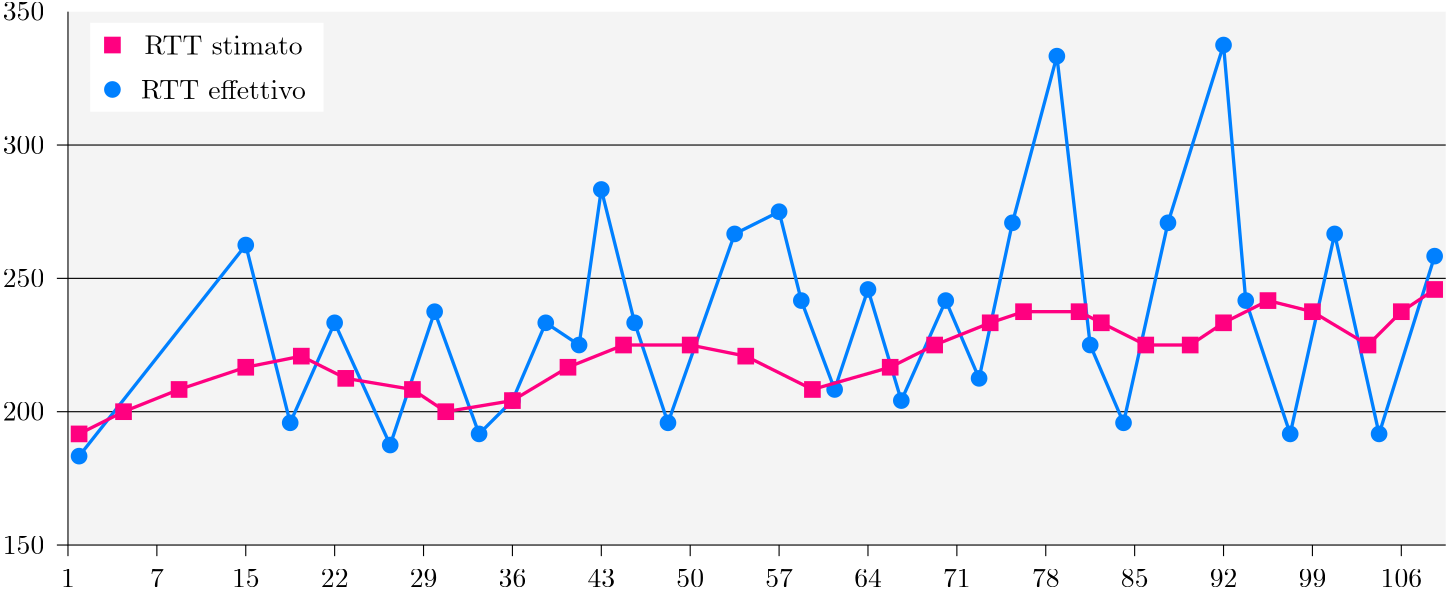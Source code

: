 <?xml version="1.0"?>
<!DOCTYPE ipe SYSTEM "ipe.dtd">
<ipe version="70218" creator="Ipe 7.2.28">
<info created="D:20240405113208" modified="D:20240405114917"/>
<ipestyle name="basic">
<symbol name="arrow/arc(spx)">
<path stroke="sym-stroke" fill="sym-stroke" pen="sym-pen">
0 0 m
-1 0.333 l
-1 -0.333 l
h
</path>
</symbol>
<symbol name="arrow/farc(spx)">
<path stroke="sym-stroke" fill="white" pen="sym-pen">
0 0 m
-1 0.333 l
-1 -0.333 l
h
</path>
</symbol>
<symbol name="arrow/ptarc(spx)">
<path stroke="sym-stroke" fill="sym-stroke" pen="sym-pen">
0 0 m
-1 0.333 l
-0.8 0 l
-1 -0.333 l
h
</path>
</symbol>
<symbol name="arrow/fptarc(spx)">
<path stroke="sym-stroke" fill="white" pen="sym-pen">
0 0 m
-1 0.333 l
-0.8 0 l
-1 -0.333 l
h
</path>
</symbol>
<symbol name="mark/circle(sx)" transformations="translations">
<path fill="sym-stroke">
0.6 0 0 0.6 0 0 e
0.4 0 0 0.4 0 0 e
</path>
</symbol>
<symbol name="mark/disk(sx)" transformations="translations">
<path fill="sym-stroke">
0.6 0 0 0.6 0 0 e
</path>
</symbol>
<symbol name="mark/fdisk(sfx)" transformations="translations">
<group>
<path fill="sym-fill">
0.5 0 0 0.5 0 0 e
</path>
<path fill="sym-stroke" fillrule="eofill">
0.6 0 0 0.6 0 0 e
0.4 0 0 0.4 0 0 e
</path>
</group>
</symbol>
<symbol name="mark/box(sx)" transformations="translations">
<path fill="sym-stroke" fillrule="eofill">
-0.6 -0.6 m
0.6 -0.6 l
0.6 0.6 l
-0.6 0.6 l
h
-0.4 -0.4 m
0.4 -0.4 l
0.4 0.4 l
-0.4 0.4 l
h
</path>
</symbol>
<symbol name="mark/square(sx)" transformations="translations">
<path fill="sym-stroke">
-0.6 -0.6 m
0.6 -0.6 l
0.6 0.6 l
-0.6 0.6 l
h
</path>
</symbol>
<symbol name="mark/fsquare(sfx)" transformations="translations">
<group>
<path fill="sym-fill">
-0.5 -0.5 m
0.5 -0.5 l
0.5 0.5 l
-0.5 0.5 l
h
</path>
<path fill="sym-stroke" fillrule="eofill">
-0.6 -0.6 m
0.6 -0.6 l
0.6 0.6 l
-0.6 0.6 l
h
-0.4 -0.4 m
0.4 -0.4 l
0.4 0.4 l
-0.4 0.4 l
h
</path>
</group>
</symbol>
<symbol name="mark/cross(sx)" transformations="translations">
<group>
<path fill="sym-stroke">
-0.43 -0.57 m
0.57 0.43 l
0.43 0.57 l
-0.57 -0.43 l
h
</path>
<path fill="sym-stroke">
-0.43 0.57 m
0.57 -0.43 l
0.43 -0.57 l
-0.57 0.43 l
h
</path>
</group>
</symbol>
<symbol name="arrow/fnormal(spx)">
<path stroke="sym-stroke" fill="white" pen="sym-pen">
0 0 m
-1 0.333 l
-1 -0.333 l
h
</path>
</symbol>
<symbol name="arrow/pointed(spx)">
<path stroke="sym-stroke" fill="sym-stroke" pen="sym-pen">
0 0 m
-1 0.333 l
-0.8 0 l
-1 -0.333 l
h
</path>
</symbol>
<symbol name="arrow/fpointed(spx)">
<path stroke="sym-stroke" fill="white" pen="sym-pen">
0 0 m
-1 0.333 l
-0.8 0 l
-1 -0.333 l
h
</path>
</symbol>
<symbol name="arrow/linear(spx)">
<path stroke="sym-stroke" pen="sym-pen">
-1 0.333 m
0 0 l
-1 -0.333 l
</path>
</symbol>
<symbol name="arrow/fdouble(spx)">
<path stroke="sym-stroke" fill="white" pen="sym-pen">
0 0 m
-1 0.333 l
-1 -0.333 l
h
-1 0 m
-2 0.333 l
-2 -0.333 l
h
</path>
</symbol>
<symbol name="arrow/double(spx)">
<path stroke="sym-stroke" fill="sym-stroke" pen="sym-pen">
0 0 m
-1 0.333 l
-1 -0.333 l
h
-1 0 m
-2 0.333 l
-2 -0.333 l
h
</path>
</symbol>
<symbol name="arrow/mid-normal(spx)">
<path stroke="sym-stroke" fill="sym-stroke" pen="sym-pen">
0.5 0 m
-0.5 0.333 l
-0.5 -0.333 l
h
</path>
</symbol>
<symbol name="arrow/mid-fnormal(spx)">
<path stroke="sym-stroke" fill="white" pen="sym-pen">
0.5 0 m
-0.5 0.333 l
-0.5 -0.333 l
h
</path>
</symbol>
<symbol name="arrow/mid-pointed(spx)">
<path stroke="sym-stroke" fill="sym-stroke" pen="sym-pen">
0.5 0 m
-0.5 0.333 l
-0.3 0 l
-0.5 -0.333 l
h
</path>
</symbol>
<symbol name="arrow/mid-fpointed(spx)">
<path stroke="sym-stroke" fill="white" pen="sym-pen">
0.5 0 m
-0.5 0.333 l
-0.3 0 l
-0.5 -0.333 l
h
</path>
</symbol>
<symbol name="arrow/mid-double(spx)">
<path stroke="sym-stroke" fill="sym-stroke" pen="sym-pen">
1 0 m
0 0.333 l
0 -0.333 l
h
0 0 m
-1 0.333 l
-1 -0.333 l
h
</path>
</symbol>
<symbol name="arrow/mid-fdouble(spx)">
<path stroke="sym-stroke" fill="white" pen="sym-pen">
1 0 m
0 0.333 l
0 -0.333 l
h
0 0 m
-1 0.333 l
-1 -0.333 l
h
</path>
</symbol>
<anglesize name="22.5 deg" value="22.5"/>
<anglesize name="30 deg" value="30"/>
<anglesize name="45 deg" value="45"/>
<anglesize name="60 deg" value="60"/>
<anglesize name="90 deg" value="90"/>
<arrowsize name="large" value="10"/>
<arrowsize name="small" value="5"/>
<arrowsize name="tiny" value="3"/>
<color name="blue" value="0 0 1"/>
<color name="brown" value="0.647 0.165 0.165"/>
<color name="darkblue" value="0 0 0.545"/>
<color name="darkcyan" value="0 0.545 0.545"/>
<color name="darkgray" value="0.663"/>
<color name="darkgreen" value="0 0.392 0"/>
<color name="darkmagenta" value="0.545 0 0.545"/>
<color name="darkorange" value="1 0.549 0"/>
<color name="darkred" value="0.545 0 0"/>
<color name="gold" value="1 0.843 0"/>
<color name="gray" value="0.745"/>
<color name="green" value="0 1 0"/>
<color name="lightblue" value="0.678 0.847 0.902"/>
<color name="lightcyan" value="0.878 1 1"/>
<color name="lightgray" value="0.827"/>
<color name="lightgreen" value="0.565 0.933 0.565"/>
<color name="lightyellow" value="1 1 0.878"/>
<color name="navy" value="0 0 0.502"/>
<color name="orange" value="1 0.647 0"/>
<color name="pink" value="1 0.753 0.796"/>
<color name="purple" value="0.627 0.125 0.941"/>
<color name="red" value="1 0 0"/>
<color name="seagreen" value="0.18 0.545 0.341"/>
<color name="turquoise" value="0.251 0.878 0.816"/>
<color name="violet" value="0.933 0.51 0.933"/>
<color name="yellow" value="1 1 0"/>
<dashstyle name="dash dot dotted" value="[4 2 1 2 1 2] 0"/>
<dashstyle name="dash dotted" value="[4 2 1 2] 0"/>
<dashstyle name="dashed" value="[4] 0"/>
<dashstyle name="dotted" value="[1 3] 0"/>
<gridsize name="10 pts (~3.5 mm)" value="10"/>
<gridsize name="14 pts (~5 mm)" value="14"/>
<gridsize name="16 pts (~6 mm)" value="16"/>
<gridsize name="20 pts (~7 mm)" value="20"/>
<gridsize name="28 pts (~10 mm)" value="28"/>
<gridsize name="32 pts (~12 mm)" value="32"/>
<gridsize name="4 pts" value="4"/>
<gridsize name="56 pts (~20 mm)" value="56"/>
<gridsize name="8 pts (~3 mm)" value="8"/>
<opacity name="10%" value="0.1"/>
<opacity name="30%" value="0.3"/>
<opacity name="50%" value="0.5"/>
<opacity name="75%" value="0.75"/>
<pen name="fat" value="1.2"/>
<pen name="heavier" value="0.8"/>
<pen name="ultrafat" value="2"/>
<symbolsize name="large" value="5"/>
<symbolsize name="small" value="2"/>
<symbolsize name="tiny" value="1.1"/>
<textsize name="Huge" value="\Huge"/>
<textsize name="LARGE" value="\LARGE"/>
<textsize name="Large" value="\Large"/>
<textsize name="footnote" value="\footnotesize"/>
<textsize name="huge" value="\huge"/>
<textsize name="large" value="\large"/>
<textsize name="script" value="\scriptsize"/>
<textsize name="small" value="\small"/>
<textsize name="tiny" value="\tiny"/>
<textstyle name="center" begin="\begin{center}" end="\end{center}"/>
<textstyle name="item" begin="\begin{itemize}\item{}" end="\end{itemize}"/>
<textstyle name="itemize" begin="\begin{itemize}" end="\end{itemize}"/>
<tiling name="falling" angle="-60" step="4" width="1"/>
<tiling name="rising" angle="30" step="4" width="1"/>
</ipestyle>
<page>
<layer name="alpha"/>
<view layers="alpha" active="alpha"/>
<path layer="alpha" matrix="1 0 0 0.8 0 140.8" fill="0.957">
48 704 m
48 464 l
544 464 l
544 704 l
h
</path>
<text matrix="1 0 0 1 -96 -176" transformations="translations" pos="144 676" stroke="black" type="label" width="4.981" height="6.42" depth="0" halign="center" valign="center">1</text>
<text matrix="1 0 0 1 -64 -176" transformations="translations" pos="144 676" stroke="black" type="label" width="4.981" height="6.42" depth="0" halign="center" valign="center">7</text>
<text matrix="1 0 0 1 -32 -176" transformations="translations" pos="144 676" stroke="black" type="label" width="9.963" height="6.42" depth="0" halign="center" valign="center">15</text>
<text matrix="1 0 0 1 0 -176" transformations="translations" pos="144 676" stroke="black" type="label" width="9.963" height="6.42" depth="0" halign="center" valign="center">22</text>
<text matrix="1 0 0 1 32 -176" transformations="translations" pos="144 676" stroke="black" type="label" width="9.963" height="6.42" depth="0" halign="center" valign="center">29</text>
<text matrix="1 0 0 1 64 -176" transformations="translations" pos="144 676" stroke="black" type="label" width="9.963" height="6.42" depth="0" halign="center" valign="center">36</text>
<text matrix="1 0 0 1 96 -176" transformations="translations" pos="144 676" stroke="black" type="label" width="9.963" height="6.42" depth="0" halign="center" valign="center">43</text>
<text matrix="1 0 0 1 128 -176" transformations="translations" pos="144 676" stroke="black" type="label" width="9.963" height="6.42" depth="0" halign="center" valign="center">50</text>
<text matrix="1 0 0 1 160 -176" transformations="translations" pos="144 676" stroke="black" type="label" width="9.963" height="6.42" depth="0" halign="center" valign="center">57</text>
<text matrix="1 0 0 1 192 -176" transformations="translations" pos="144 676" stroke="black" type="label" width="9.963" height="6.42" depth="0" halign="center" valign="center">64</text>
<text matrix="1 0 0 1 224 -176" transformations="translations" pos="144 676" stroke="black" type="label" width="9.963" height="6.42" depth="0" halign="center" valign="center">71</text>
<text matrix="1 0 0 1 256 -176" transformations="translations" pos="144 676" stroke="black" type="label" width="9.963" height="6.42" depth="0" halign="center" valign="center">78</text>
<text matrix="1 0 0 1 288 -176" transformations="translations" pos="144 676" stroke="black" type="label" width="9.963" height="6.42" depth="0" halign="center" valign="center">85</text>
<text matrix="1 0 0 1 320 -176" transformations="translations" pos="144 676" stroke="black" type="label" width="9.963" height="6.42" depth="0" halign="center" valign="center">92</text>
<text matrix="1 0 0 1 352 -176" transformations="translations" pos="144 676" stroke="black" type="label" width="9.963" height="6.42" depth="0" halign="center" valign="center">99</text>
<text matrix="1 0 0 1 384 -176" transformations="translations" pos="144 676" stroke="black" type="label" width="14.944" height="6.42" depth="0" halign="center" valign="center">106</text>
<text matrix="1 0 0 1 -112 -164" transformations="translations" pos="144 676" stroke="black" type="label" width="14.944" height="6.42" depth="0" halign="center" valign="center">150</text>
<text matrix="1 0 0 1 -112 -116" transformations="translations" pos="144 676" stroke="black" type="label" width="14.944" height="6.42" depth="0" halign="center" valign="center">200</text>
<text matrix="1 0 0 1 -112 -68" transformations="translations" pos="144 676" stroke="black" type="label" width="14.944" height="6.42" depth="0" halign="center" valign="center">250</text>
<text matrix="1 0 0 1 -112 -20" transformations="translations" pos="144 676" stroke="black" type="label" width="14.944" height="6.42" depth="0" halign="center" valign="center">300</text>
<text matrix="1 0 0 1 -112 28" transformations="translations" pos="144 676" stroke="black" type="label" width="14.944" height="6.42" depth="0" halign="center" valign="center">350</text>
<path matrix="1 0 0 1 0 48" stroke="black">
48 464 m
44 464 l
</path>
<path matrix="1 0 0 1 0 96" stroke="black">
48 464 m
44 464 l
</path>
<path matrix="1 0 0 1 0 144" stroke="black">
48 464 m
44 464 l
</path>
<path matrix="1 0 0 1 0 192" stroke="black">
48 464 m
44 464 l
</path>
<path matrix="1 0 0 1 0 48" stroke="black">
48 464 m
48 460 l
</path>
<path matrix="1 0 0 1 0 48" stroke="black">
80 464 m
80 460 l
</path>
<path matrix="1 0 0 1 0 48" stroke="black">
112 464 m
112 460 l
</path>
<path matrix="1 0 0 1 96 48" stroke="black">
48 464 m
48 460 l
</path>
<path matrix="1 0 0 1 96 48" stroke="black">
80 464 m
80 460 l
</path>
<path matrix="1 0 0 1 96 48" stroke="black">
112 464 m
112 460 l
</path>
<path matrix="1 0 0 1 192 48" stroke="black">
48 464 m
48 460 l
</path>
<path matrix="1 0 0 1 192 48" stroke="black">
80 464 m
80 460 l
</path>
<path matrix="1 0 0 1 192 48" stroke="black">
112 464 m
112 460 l
</path>
<path matrix="1 0 0 1 288 48" stroke="black">
48 464 m
48 460 l
</path>
<path matrix="1 0 0 1 288 48" stroke="black">
80 464 m
80 460 l
</path>
<path matrix="1 0 0 1 288 48" stroke="black">
112 464 m
112 460 l
</path>
<path matrix="1 0 0 1 320 48" stroke="black">
112 464 m
112 460 l
</path>
<path matrix="1 0 0 1 416 48" stroke="black">
48 464 m
48 460 l
</path>
<path matrix="1 0 0 1 416 48" stroke="black">
80 464 m
80 460 l
</path>
<path matrix="1 0 0 1 416 48" stroke="black">
112 464 m
112 460 l
</path>
<path matrix="1 0 0 1 0 48" stroke="black">
48 512 m
544 512 l
</path>
<path matrix="1 0 0 1 0 96" stroke="black">
48 512 m
544 512 l
</path>
<path matrix="1 0 0 1 0 144" stroke="black">
48 512 m
544 512 l
</path>
<use name="mark/disk(sx)" pos="52 544" size="large" stroke="0 0.502 1"/>
<use name="mark/disk(sx)" pos="112 620" size="large" stroke="0 0.502 1"/>
<use name="mark/disk(sx)" pos="128 556" size="large" stroke="0 0.502 1"/>
<use name="mark/disk(sx)" pos="144 592" size="large" stroke="0 0.502 1"/>
<use name="mark/disk(sx)" pos="164 548" size="large" stroke="0 0.502 1"/>
<use name="mark/disk(sx)" pos="180 596" size="large" stroke="0 0.502 1"/>
<use name="mark/disk(sx)" pos="196 552" size="large" stroke="0 0.502 1"/>
<use name="mark/disk(sx)" pos="208 564" size="large" stroke="0 0.502 1"/>
<use name="mark/disk(sx)" pos="220 592" size="large" stroke="0 0.502 1"/>
<use name="mark/disk(sx)" pos="232 584" size="large" stroke="0 0.502 1"/>
<use name="mark/disk(sx)" pos="240 640" size="large" stroke="0 0.502 1"/>
<use name="mark/disk(sx)" pos="252 592" size="large" stroke="0 0.502 1"/>
<use name="mark/disk(sx)" pos="264 556" size="large" stroke="0 0.502 1"/>
<use name="mark/disk(sx)" pos="288 624" size="large" stroke="0 0.502 1"/>
<use name="mark/disk(sx)" pos="304 632" size="large" stroke="0 0.502 1"/>
<use name="mark/disk(sx)" pos="312 600" size="large" stroke="0 0.502 1"/>
<use name="mark/disk(sx)" pos="324 568" size="large" stroke="0 0.502 1"/>
<use name="mark/disk(sx)" pos="336 604" size="large" stroke="0 0.502 1"/>
<use name="mark/disk(sx)" pos="348 564" size="large" stroke="0 0.502 1"/>
<use name="mark/disk(sx)" pos="364 600" size="large" stroke="0 0.502 1"/>
<use name="mark/disk(sx)" pos="376 572" size="large" stroke="0 0.502 1"/>
<use name="mark/disk(sx)" pos="388 628" size="large" stroke="0 0.502 1"/>
<use name="mark/disk(sx)" pos="404 688" size="large" stroke="0 0.502 1"/>
<use name="mark/disk(sx)" pos="416 584" size="large" stroke="0 0.502 1"/>
<use name="mark/disk(sx)" pos="428 556" size="large" stroke="0 0.502 1"/>
<use name="mark/disk(sx)" pos="444 628" size="large" stroke="0 0.502 1"/>
<use name="mark/disk(sx)" pos="464 692" size="large" stroke="0 0.502 1"/>
<use name="mark/disk(sx)" pos="472 600" size="large" stroke="0 0.502 1"/>
<use name="mark/disk(sx)" pos="488 552" size="large" stroke="0 0.502 1"/>
<use name="mark/disk(sx)" pos="504 624" size="large" stroke="0 0.502 1"/>
<use name="mark/disk(sx)" pos="520 552" size="large" stroke="0 0.502 1"/>
<use name="mark/disk(sx)" pos="540 616" size="large" stroke="0 0.502 1"/>
<path stroke="0 0.502 1" pen="fat">
52 544 m
112 620 l
</path>
<path stroke="0 0.502 1" pen="fat">
112 620 m
128 556 l
144 592 l
164 548 l
180 596 l
196 552 l
208 564 l
220 592 l
232 584 l
240 640 l
252 592 l
264 556 l
288 624 l
304 632 l
312 600 l
324 568 l
336 604 l
348 564 l
364 600 l
376 572 l
388 628 l
404 688 l
416 584 l
428 556 l
444 628 l
464 692 l
472 600 l
488 552 l
504 624 l
520 552 l
540 616 l
</path>
<use name="mark/square(sx)" pos="52 552" size="large" stroke="1 0 0.502"/>
<use name="mark/square(sx)" pos="88 568" size="large" stroke="1 0 0.502"/>
<use name="mark/square(sx)" pos="132 580" size="large" stroke="1 0 0.502"/>
<use name="mark/square(sx)" pos="148 572" size="large" stroke="1 0 0.502"/>
<use name="mark/square(sx)" pos="172 568" size="large" stroke="1 0 0.502"/>
<use name="mark/square(sx)" pos="184 560" size="large" stroke="1 0 0.502"/>
<use name="mark/square(sx)" pos="208 564" size="large" stroke="1 0 0.502"/>
<use name="mark/square(sx)" pos="228 576" size="large" stroke="1 0 0.502"/>
<use name="mark/square(sx)" pos="248 584" size="large" stroke="1 0 0.502"/>
<use name="mark/square(sx)" pos="272 584" size="large" stroke="1 0 0.502"/>
<use name="mark/square(sx)" pos="292 580" size="large" stroke="1 0 0.502"/>
<use name="mark/square(sx)" pos="316 568" size="large" stroke="1 0 0.502"/>
<use name="mark/square(sx)" pos="344 576" size="large" stroke="1 0 0.502"/>
<use name="mark/square(sx)" pos="360 584" size="large" stroke="1 0 0.502"/>
<use name="mark/square(sx)" pos="380 592" size="large" stroke="1 0 0.502"/>
<use name="mark/square(sx)" pos="392 596" size="large" stroke="1 0 0.502"/>
<use name="mark/square(sx)" pos="412 596" size="large" stroke="1 0 0.502"/>
<use name="mark/square(sx)" pos="420 592" size="large" stroke="1 0 0.502"/>
<use name="mark/square(sx)" pos="436 584" size="large" stroke="1 0 0.502"/>
<use name="mark/square(sx)" pos="452 584" size="large" stroke="1 0 0.502"/>
<use name="mark/square(sx)" pos="464 592" size="large" stroke="1 0 0.502"/>
<use name="mark/square(sx)" pos="480 600" size="large" stroke="1 0 0.502"/>
<use name="mark/square(sx)" pos="496 596" size="large" stroke="1 0 0.502"/>
<use name="mark/square(sx)" pos="516 584" size="large" stroke="1 0 0.502"/>
<use name="mark/square(sx)" pos="528 596" size="large" stroke="1 0 0.502"/>
<use name="mark/square(sx)" pos="540 604" size="large" stroke="1 0 0.502"/>
<use name="mark/square(sx)" pos="68 560" size="large" stroke="1 0 0.502"/>
<use name="mark/square(sx)" pos="112 576" size="large" stroke="1 0 0.502"/>
<path stroke="1 0 0.502" pen="fat">
52 552 m
68 560 l
88 568 l
112 576 l
132 580 l
148 572 l
172 568 l
184 560 l
208 564 l
228 576 l
248 584 l
272 584 l
292 580 l
316 568 l
344 576 l
360 584 l
380 592 l
</path>
<path stroke="1 0 0.502" pen="fat">
380 592 m
392 596 l
412 596 l
420 592 l
436 584 l
452 584 l
464 592 l
480 600 l
496 596 l
516 584 l
528 596 l
540 604 l
</path>
<path stroke="0">
48 704 m
48 512 l
544 512 l
</path>
<path matrix="1 0 0 1 0 -44" fill="1">
56 744 m
56 712 l
140 712 l
140 744 l
h
</path>
<use matrix="1 0 0 1 -176 36" name="mark/disk(sx)" pos="240 640" size="large" stroke="0 0.502 1"/>
<use matrix="1 0 0 1 -24 124" name="mark/square(sx)" pos="88 568" size="large" stroke="1 0 0.502"/>
<text matrix="1 0 0 1 32 -44" transformations="translations" pos="72 720" stroke="0" type="label" width="59.361" height="6.918" depth="0" halign="center" valign="center">RTT effettivo</text>
<text matrix="1 0 0 1 32 -28" transformations="translations" pos="72 720" stroke="0" type="label" width="56.926" height="6.808" depth="0" halign="center" valign="center">RTT stimato</text>
</page>
</ipe>
